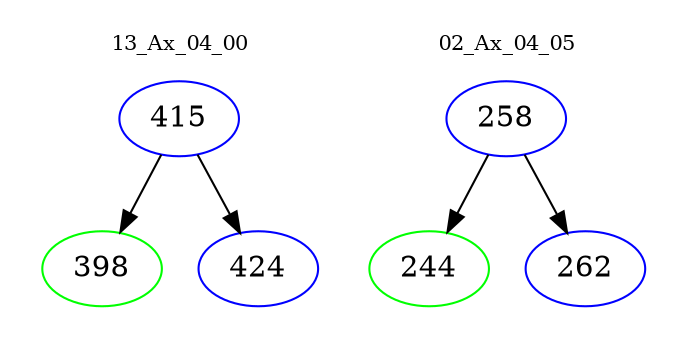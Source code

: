 digraph{
subgraph cluster_0 {
color = white
label = "13_Ax_04_00";
fontsize=10;
T0_415 [label="415", color="blue"]
T0_415 -> T0_398 [color="black"]
T0_398 [label="398", color="green"]
T0_415 -> T0_424 [color="black"]
T0_424 [label="424", color="blue"]
}
subgraph cluster_1 {
color = white
label = "02_Ax_04_05";
fontsize=10;
T1_258 [label="258", color="blue"]
T1_258 -> T1_244 [color="black"]
T1_244 [label="244", color="green"]
T1_258 -> T1_262 [color="black"]
T1_262 [label="262", color="blue"]
}
}
